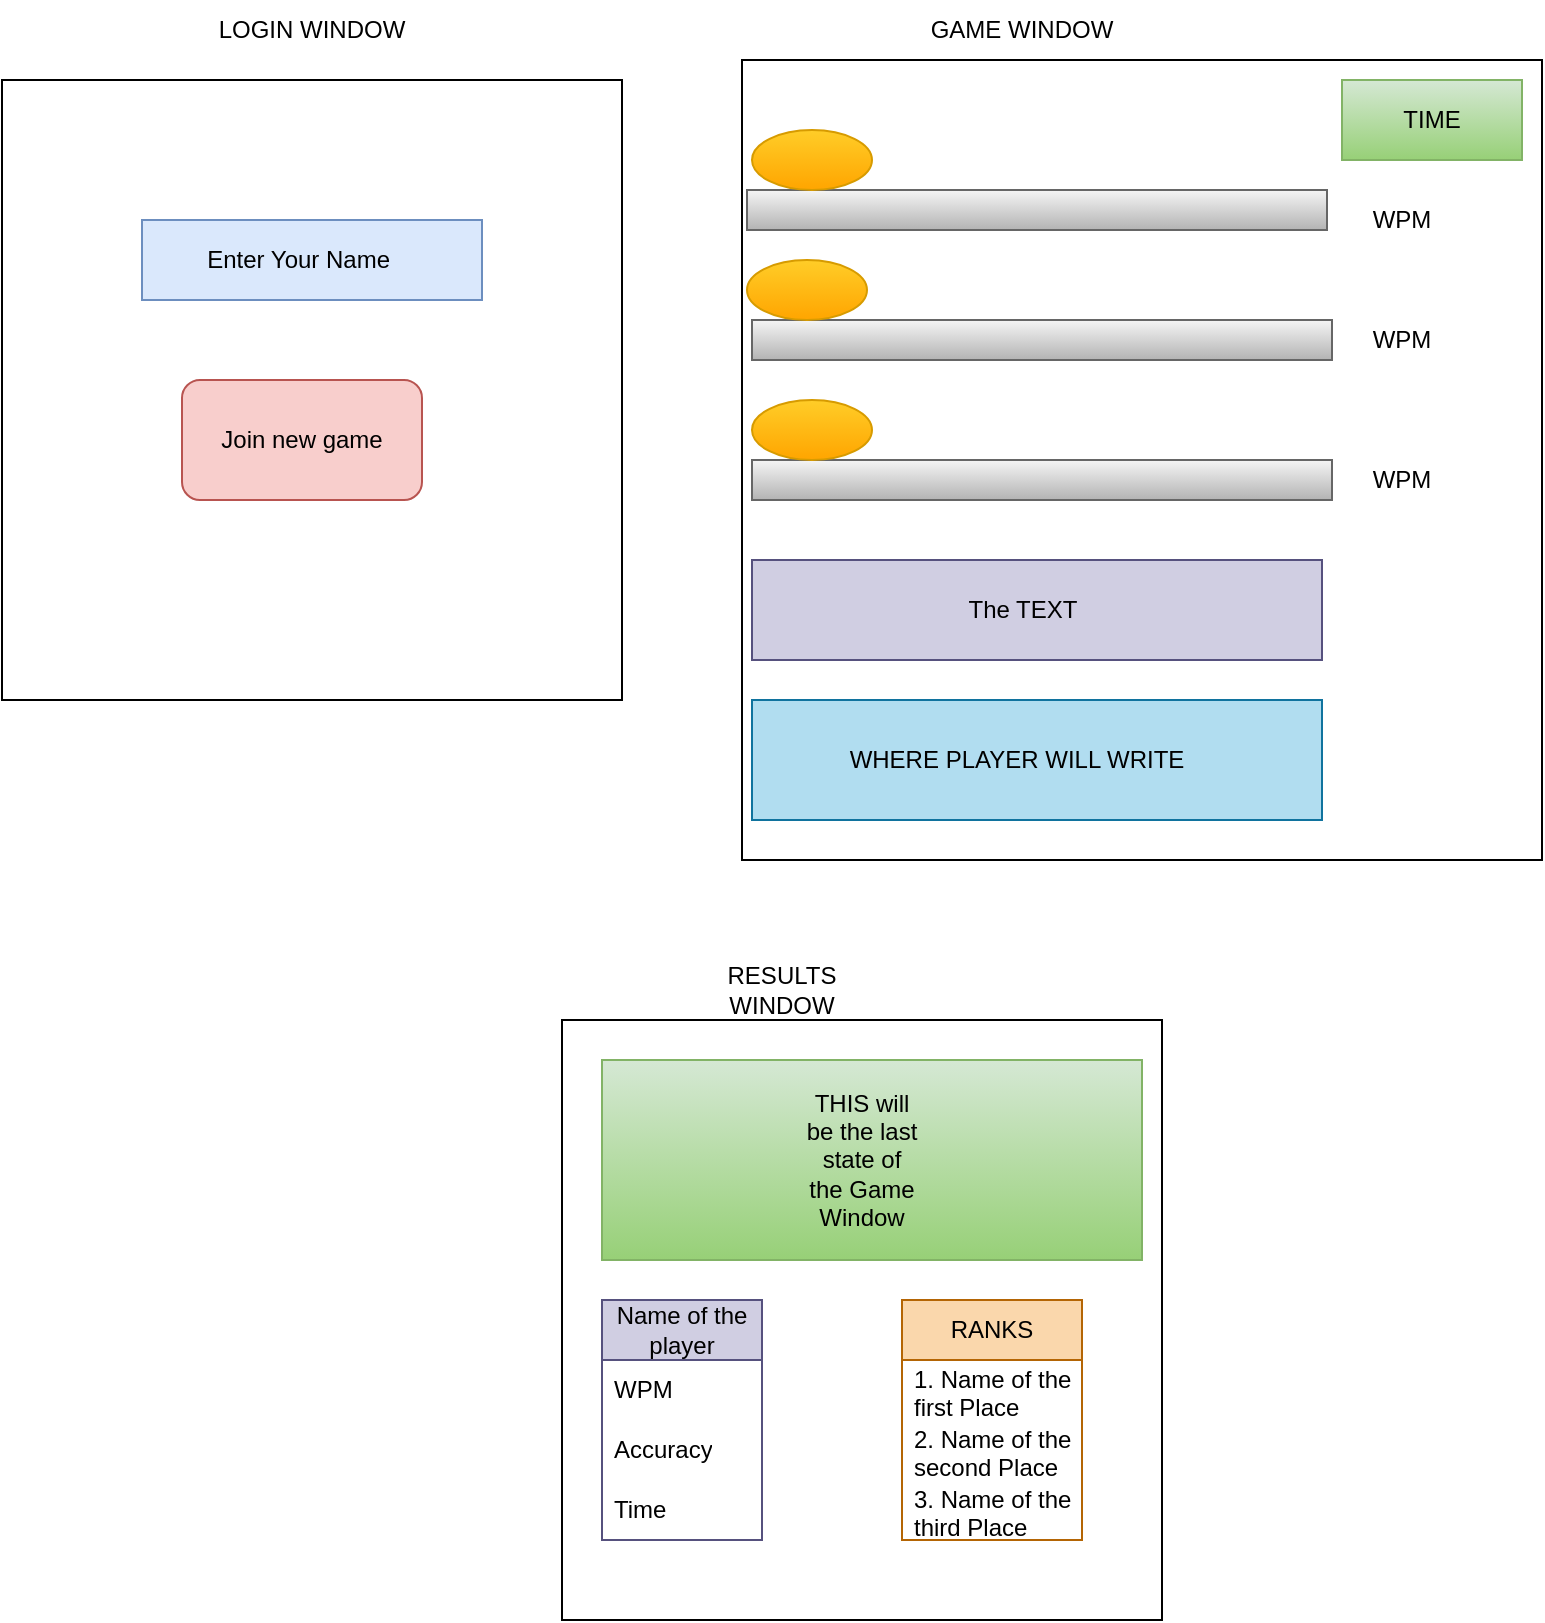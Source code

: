 <mxfile version="24.5.4" type="device">
  <diagram name="Page-1" id="ipw3mwLhiH3lwzZUuYzn">
    <mxGraphModel dx="1050" dy="522" grid="1" gridSize="10" guides="1" tooltips="1" connect="1" arrows="1" fold="1" page="1" pageScale="1" pageWidth="850" pageHeight="1100" math="0" shadow="0">
      <root>
        <mxCell id="0" />
        <mxCell id="1" parent="0" />
        <mxCell id="RM_54JRuScWnrG7y5Ghb-1" value="" style="whiteSpace=wrap;html=1;aspect=fixed;" vertex="1" parent="1">
          <mxGeometry x="50" y="130" width="310" height="310" as="geometry" />
        </mxCell>
        <mxCell id="RM_54JRuScWnrG7y5Ghb-2" value="LOGIN WINDOW" style="text;html=1;align=center;verticalAlign=middle;whiteSpace=wrap;rounded=0;" vertex="1" parent="1">
          <mxGeometry x="150" y="90" width="110" height="30" as="geometry" />
        </mxCell>
        <mxCell id="RM_54JRuScWnrG7y5Ghb-3" value="" style="rounded=0;whiteSpace=wrap;html=1;fillColor=#dae8fc;strokeColor=#6c8ebf;" vertex="1" parent="1">
          <mxGeometry x="120" y="200" width="170" height="40" as="geometry" />
        </mxCell>
        <mxCell id="RM_54JRuScWnrG7y5Ghb-4" value="Enter Your Name&amp;nbsp;" style="text;html=1;align=center;verticalAlign=middle;whiteSpace=wrap;rounded=0;" vertex="1" parent="1">
          <mxGeometry x="150" y="205" width="100" height="30" as="geometry" />
        </mxCell>
        <mxCell id="RM_54JRuScWnrG7y5Ghb-5" value="Join new game" style="rounded=1;whiteSpace=wrap;html=1;fillColor=#f8cecc;strokeColor=#b85450;" vertex="1" parent="1">
          <mxGeometry x="140" y="280" width="120" height="60" as="geometry" />
        </mxCell>
        <mxCell id="RM_54JRuScWnrG7y5Ghb-6" value="" style="whiteSpace=wrap;html=1;aspect=fixed;" vertex="1" parent="1">
          <mxGeometry x="420" y="120" width="400" height="400" as="geometry" />
        </mxCell>
        <mxCell id="RM_54JRuScWnrG7y5Ghb-8" value="GAME WINDOW" style="text;html=1;align=center;verticalAlign=middle;whiteSpace=wrap;rounded=0;" vertex="1" parent="1">
          <mxGeometry x="460" y="90" width="200" height="30" as="geometry" />
        </mxCell>
        <mxCell id="RM_54JRuScWnrG7y5Ghb-12" value="" style="rounded=0;whiteSpace=wrap;html=1;fillColor=#f5f5f5;gradientColor=#b3b3b3;strokeColor=#666666;" vertex="1" parent="1">
          <mxGeometry x="422.5" y="185" width="290" height="20" as="geometry" />
        </mxCell>
        <mxCell id="RM_54JRuScWnrG7y5Ghb-13" value="" style="rounded=0;whiteSpace=wrap;html=1;fillColor=#f5f5f5;gradientColor=#b3b3b3;strokeColor=#666666;" vertex="1" parent="1">
          <mxGeometry x="425" y="250" width="290" height="20" as="geometry" />
        </mxCell>
        <mxCell id="RM_54JRuScWnrG7y5Ghb-14" value="" style="rounded=0;whiteSpace=wrap;html=1;fillColor=#f5f5f5;gradientColor=#b3b3b3;strokeColor=#666666;" vertex="1" parent="1">
          <mxGeometry x="425" y="320" width="290" height="20" as="geometry" />
        </mxCell>
        <mxCell id="RM_54JRuScWnrG7y5Ghb-15" value="" style="ellipse;whiteSpace=wrap;html=1;fillColor=#ffcd28;gradientColor=#ffa500;strokeColor=#d79b00;" vertex="1" parent="1">
          <mxGeometry x="425" y="155" width="60" height="30" as="geometry" />
        </mxCell>
        <mxCell id="RM_54JRuScWnrG7y5Ghb-16" value="" style="ellipse;whiteSpace=wrap;html=1;fillColor=#ffcd28;gradientColor=#ffa500;strokeColor=#d79b00;" vertex="1" parent="1">
          <mxGeometry x="425" y="290" width="60" height="30" as="geometry" />
        </mxCell>
        <mxCell id="RM_54JRuScWnrG7y5Ghb-17" value="" style="ellipse;whiteSpace=wrap;html=1;fillColor=#ffcd28;gradientColor=#ffa500;strokeColor=#d79b00;" vertex="1" parent="1">
          <mxGeometry x="422.5" y="220" width="60" height="30" as="geometry" />
        </mxCell>
        <mxCell id="RM_54JRuScWnrG7y5Ghb-18" value="" style="rounded=0;whiteSpace=wrap;html=1;fillColor=#d0cee2;strokeColor=#56517e;" vertex="1" parent="1">
          <mxGeometry x="425" y="370" width="285" height="50" as="geometry" />
        </mxCell>
        <mxCell id="RM_54JRuScWnrG7y5Ghb-19" value="The TEXT" style="text;html=1;align=center;verticalAlign=middle;whiteSpace=wrap;rounded=0;" vertex="1" parent="1">
          <mxGeometry x="422.5" y="380" width="275" height="30" as="geometry" />
        </mxCell>
        <mxCell id="RM_54JRuScWnrG7y5Ghb-20" value="" style="rounded=0;whiteSpace=wrap;html=1;fillColor=#b1ddf0;strokeColor=#10739e;" vertex="1" parent="1">
          <mxGeometry x="425" y="440" width="285" height="60" as="geometry" />
        </mxCell>
        <mxCell id="RM_54JRuScWnrG7y5Ghb-21" value="WHERE PLAYER WILL WRITE" style="text;html=1;align=center;verticalAlign=middle;whiteSpace=wrap;rounded=0;" vertex="1" parent="1">
          <mxGeometry x="420" y="455" width="275" height="30" as="geometry" />
        </mxCell>
        <mxCell id="RM_54JRuScWnrG7y5Ghb-22" value="" style="whiteSpace=wrap;html=1;aspect=fixed;" vertex="1" parent="1">
          <mxGeometry x="330" y="600" width="300" height="300" as="geometry" />
        </mxCell>
        <mxCell id="RM_54JRuScWnrG7y5Ghb-23" value="RESULTS WINDOW" style="text;html=1;align=center;verticalAlign=middle;whiteSpace=wrap;rounded=0;" vertex="1" parent="1">
          <mxGeometry x="390" y="570" width="100" height="30" as="geometry" />
        </mxCell>
        <mxCell id="RM_54JRuScWnrG7y5Ghb-24" value="RANKS" style="swimlane;fontStyle=0;childLayout=stackLayout;horizontal=1;startSize=30;horizontalStack=0;resizeParent=1;resizeParentMax=0;resizeLast=0;collapsible=1;marginBottom=0;whiteSpace=wrap;html=1;fillColor=#fad7ac;strokeColor=#b46504;" vertex="1" parent="1">
          <mxGeometry x="500" y="740" width="90" height="120" as="geometry" />
        </mxCell>
        <mxCell id="RM_54JRuScWnrG7y5Ghb-25" value="1. Name of the first Place" style="text;strokeColor=none;fillColor=none;align=left;verticalAlign=middle;spacingLeft=4;spacingRight=4;overflow=hidden;points=[[0,0.5],[1,0.5]];portConstraint=eastwest;rotatable=0;whiteSpace=wrap;html=1;" vertex="1" parent="RM_54JRuScWnrG7y5Ghb-24">
          <mxGeometry y="30" width="90" height="30" as="geometry" />
        </mxCell>
        <mxCell id="RM_54JRuScWnrG7y5Ghb-26" value="2. Name of the second Place" style="text;strokeColor=none;fillColor=none;align=left;verticalAlign=middle;spacingLeft=4;spacingRight=4;overflow=hidden;points=[[0,0.5],[1,0.5]];portConstraint=eastwest;rotatable=0;whiteSpace=wrap;html=1;" vertex="1" parent="RM_54JRuScWnrG7y5Ghb-24">
          <mxGeometry y="60" width="90" height="30" as="geometry" />
        </mxCell>
        <mxCell id="RM_54JRuScWnrG7y5Ghb-27" value="3. Name of the third Place" style="text;strokeColor=none;fillColor=none;align=left;verticalAlign=middle;spacingLeft=4;spacingRight=4;overflow=hidden;points=[[0,0.5],[1,0.5]];portConstraint=eastwest;rotatable=0;whiteSpace=wrap;html=1;" vertex="1" parent="RM_54JRuScWnrG7y5Ghb-24">
          <mxGeometry y="90" width="90" height="30" as="geometry" />
        </mxCell>
        <mxCell id="RM_54JRuScWnrG7y5Ghb-28" value="Name of the player" style="swimlane;fontStyle=0;childLayout=stackLayout;horizontal=1;startSize=30;horizontalStack=0;resizeParent=1;resizeParentMax=0;resizeLast=0;collapsible=1;marginBottom=0;whiteSpace=wrap;html=1;fillColor=#d0cee2;strokeColor=#56517e;" vertex="1" parent="1">
          <mxGeometry x="350" y="740" width="80" height="120" as="geometry" />
        </mxCell>
        <mxCell id="RM_54JRuScWnrG7y5Ghb-29" value="WPM" style="text;strokeColor=none;fillColor=none;align=left;verticalAlign=middle;spacingLeft=4;spacingRight=4;overflow=hidden;points=[[0,0.5],[1,0.5]];portConstraint=eastwest;rotatable=0;whiteSpace=wrap;html=1;" vertex="1" parent="RM_54JRuScWnrG7y5Ghb-28">
          <mxGeometry y="30" width="80" height="30" as="geometry" />
        </mxCell>
        <mxCell id="RM_54JRuScWnrG7y5Ghb-30" value="Accuracy" style="text;strokeColor=none;fillColor=none;align=left;verticalAlign=middle;spacingLeft=4;spacingRight=4;overflow=hidden;points=[[0,0.5],[1,0.5]];portConstraint=eastwest;rotatable=0;whiteSpace=wrap;html=1;" vertex="1" parent="RM_54JRuScWnrG7y5Ghb-28">
          <mxGeometry y="60" width="80" height="30" as="geometry" />
        </mxCell>
        <mxCell id="RM_54JRuScWnrG7y5Ghb-31" value="Time" style="text;strokeColor=none;fillColor=none;align=left;verticalAlign=middle;spacingLeft=4;spacingRight=4;overflow=hidden;points=[[0,0.5],[1,0.5]];portConstraint=eastwest;rotatable=0;whiteSpace=wrap;html=1;" vertex="1" parent="RM_54JRuScWnrG7y5Ghb-28">
          <mxGeometry y="90" width="80" height="30" as="geometry" />
        </mxCell>
        <mxCell id="RM_54JRuScWnrG7y5Ghb-32" value="" style="rounded=0;whiteSpace=wrap;html=1;fillColor=#d5e8d4;gradientColor=#97d077;strokeColor=#82b366;" vertex="1" parent="1">
          <mxGeometry x="350" y="620" width="270" height="100" as="geometry" />
        </mxCell>
        <mxCell id="RM_54JRuScWnrG7y5Ghb-33" value="THIS will be the last state of the Game Window" style="text;html=1;align=center;verticalAlign=middle;whiteSpace=wrap;rounded=0;" vertex="1" parent="1">
          <mxGeometry x="450" y="655" width="60" height="30" as="geometry" />
        </mxCell>
        <mxCell id="RM_54JRuScWnrG7y5Ghb-35" value="" style="rounded=0;whiteSpace=wrap;html=1;fillColor=#d5e8d4;strokeColor=#82b366;gradientColor=#97d077;" vertex="1" parent="1">
          <mxGeometry x="720" y="130" width="90" height="40" as="geometry" />
        </mxCell>
        <mxCell id="RM_54JRuScWnrG7y5Ghb-36" value="TIME" style="text;html=1;align=center;verticalAlign=middle;whiteSpace=wrap;rounded=0;" vertex="1" parent="1">
          <mxGeometry x="735" y="135" width="60" height="30" as="geometry" />
        </mxCell>
        <mxCell id="RM_54JRuScWnrG7y5Ghb-37" value="WPM" style="text;html=1;align=center;verticalAlign=middle;whiteSpace=wrap;rounded=0;" vertex="1" parent="1">
          <mxGeometry x="720" y="185" width="60" height="30" as="geometry" />
        </mxCell>
        <mxCell id="RM_54JRuScWnrG7y5Ghb-38" value="WPM" style="text;html=1;align=center;verticalAlign=middle;whiteSpace=wrap;rounded=0;" vertex="1" parent="1">
          <mxGeometry x="720" y="245" width="60" height="30" as="geometry" />
        </mxCell>
        <mxCell id="RM_54JRuScWnrG7y5Ghb-39" value="WPM" style="text;html=1;align=center;verticalAlign=middle;whiteSpace=wrap;rounded=0;" vertex="1" parent="1">
          <mxGeometry x="720" y="312.5" width="60" height="35" as="geometry" />
        </mxCell>
      </root>
    </mxGraphModel>
  </diagram>
</mxfile>
